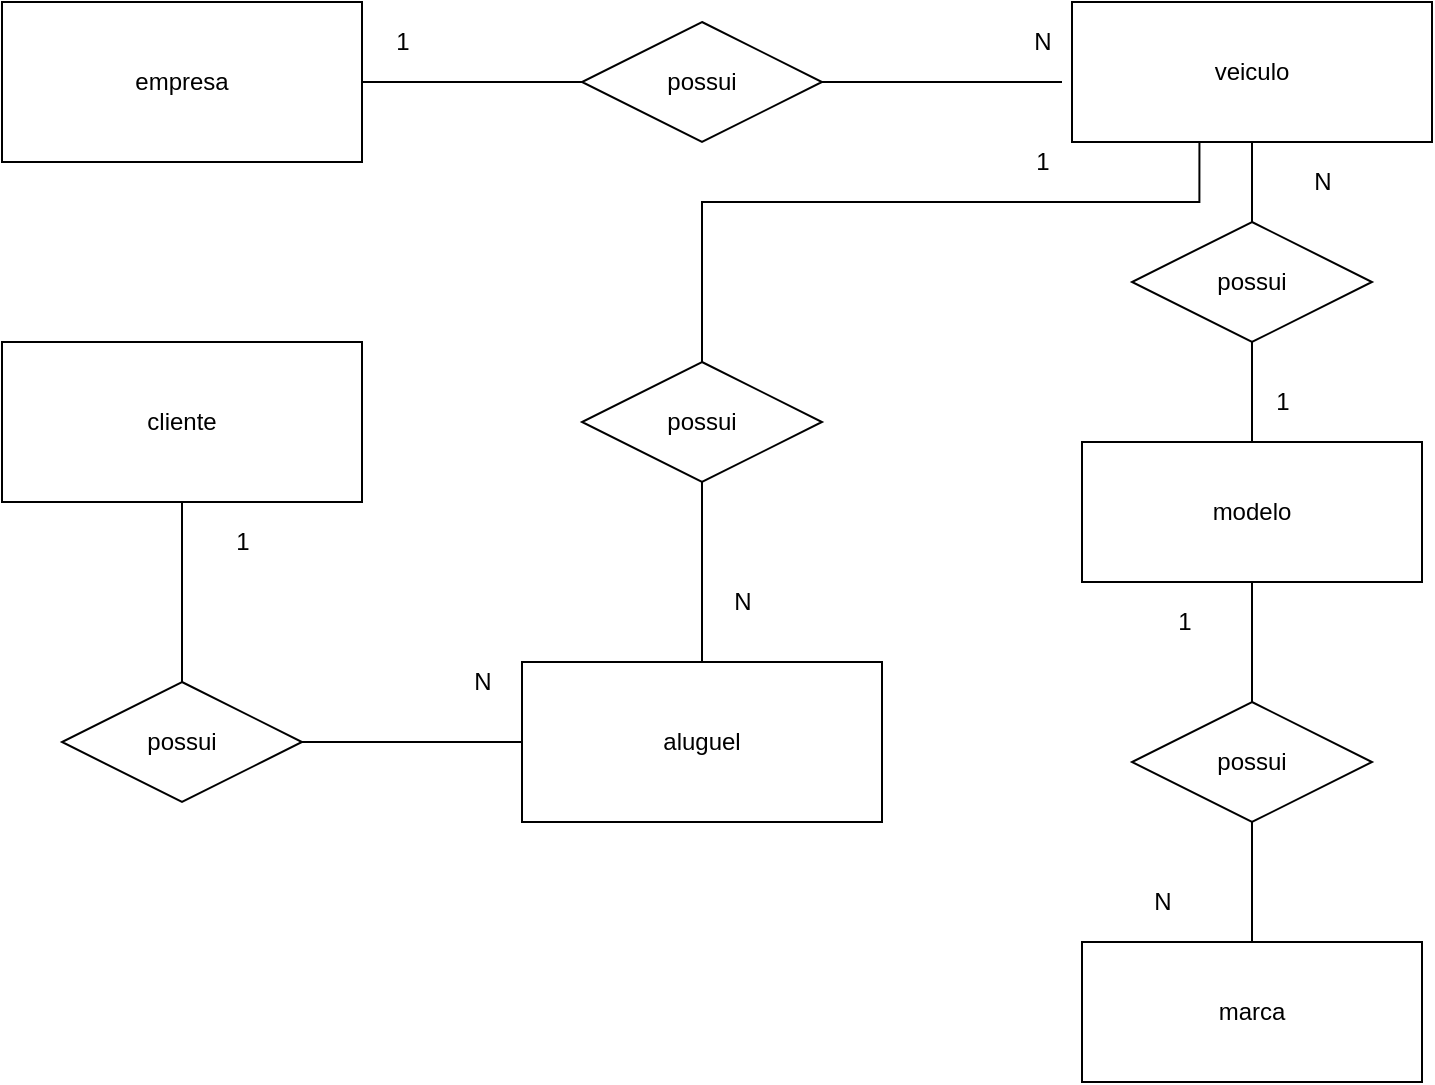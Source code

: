 <mxfile version="14.9.3" type="device"><diagram id="dUVgFxQOb8cx8CBQ4GKx" name="Page-1"><mxGraphModel dx="1038" dy="521" grid="1" gridSize="10" guides="1" tooltips="1" connect="1" arrows="1" fold="1" page="1" pageScale="1" pageWidth="827" pageHeight="1169" math="0" shadow="0"><root><mxCell id="0"/><mxCell id="1" parent="0"/><mxCell id="s07Z6YklODUg1EMQvKSh-10" value="" style="edgeStyle=orthogonalEdgeStyle;rounded=0;orthogonalLoop=1;jettySize=auto;html=1;endArrow=none;endFill=0;" edge="1" parent="1" source="s07Z6YklODUg1EMQvKSh-1" target="s07Z6YklODUg1EMQvKSh-3"><mxGeometry relative="1" as="geometry"/></mxCell><mxCell id="s07Z6YklODUg1EMQvKSh-1" value="empresa" style="whiteSpace=wrap;html=1;align=center;" vertex="1" parent="1"><mxGeometry x="40" y="80" width="180" height="80" as="geometry"/></mxCell><mxCell id="s07Z6YklODUg1EMQvKSh-26" value="" style="edgeStyle=orthogonalEdgeStyle;rounded=0;orthogonalLoop=1;jettySize=auto;html=1;endArrow=none;endFill=0;" edge="1" parent="1" source="s07Z6YklODUg1EMQvKSh-2" target="s07Z6YklODUg1EMQvKSh-20"><mxGeometry relative="1" as="geometry"/></mxCell><mxCell id="s07Z6YklODUg1EMQvKSh-2" value="modelo" style="whiteSpace=wrap;html=1;align=center;" vertex="1" parent="1"><mxGeometry x="580" y="300" width="170" height="70" as="geometry"/></mxCell><mxCell id="s07Z6YklODUg1EMQvKSh-12" value="" style="edgeStyle=orthogonalEdgeStyle;rounded=0;orthogonalLoop=1;jettySize=auto;html=1;endArrow=none;endFill=0;" edge="1" parent="1" source="s07Z6YklODUg1EMQvKSh-3"><mxGeometry relative="1" as="geometry"><mxPoint x="570" y="120" as="targetPoint"/></mxGeometry></mxCell><mxCell id="s07Z6YklODUg1EMQvKSh-3" value="possui" style="shape=rhombus;perimeter=rhombusPerimeter;whiteSpace=wrap;html=1;align=center;" vertex="1" parent="1"><mxGeometry x="330" y="90" width="120" height="60" as="geometry"/></mxCell><mxCell id="s07Z6YklODUg1EMQvKSh-46" value="" style="edgeStyle=orthogonalEdgeStyle;rounded=0;orthogonalLoop=1;jettySize=auto;html=1;endArrow=none;endFill=0;" edge="1" parent="1" source="s07Z6YklODUg1EMQvKSh-4" target="s07Z6YklODUg1EMQvKSh-44"><mxGeometry relative="1" as="geometry"/></mxCell><mxCell id="s07Z6YklODUg1EMQvKSh-4" value="veiculo" style="whiteSpace=wrap;html=1;align=center;" vertex="1" parent="1"><mxGeometry x="575" y="80" width="180" height="70" as="geometry"/></mxCell><mxCell id="s07Z6YklODUg1EMQvKSh-5" value="marca" style="whiteSpace=wrap;html=1;align=center;" vertex="1" parent="1"><mxGeometry x="580" y="550" width="170" height="70" as="geometry"/></mxCell><mxCell id="s07Z6YklODUg1EMQvKSh-28" value="" style="edgeStyle=orthogonalEdgeStyle;rounded=0;orthogonalLoop=1;jettySize=auto;html=1;endArrow=none;endFill=0;" edge="1" parent="1" source="s07Z6YklODUg1EMQvKSh-20" target="s07Z6YklODUg1EMQvKSh-5"><mxGeometry relative="1" as="geometry"/></mxCell><mxCell id="s07Z6YklODUg1EMQvKSh-20" value="possui" style="shape=rhombus;perimeter=rhombusPerimeter;whiteSpace=wrap;html=1;align=center;" vertex="1" parent="1"><mxGeometry x="605" y="430" width="120" height="60" as="geometry"/></mxCell><mxCell id="s07Z6YklODUg1EMQvKSh-34" value="" style="edgeStyle=orthogonalEdgeStyle;rounded=0;orthogonalLoop=1;jettySize=auto;html=1;endArrow=none;endFill=0;" edge="1" parent="1" source="s07Z6YklODUg1EMQvKSh-30" target="s07Z6YklODUg1EMQvKSh-31"><mxGeometry relative="1" as="geometry"/></mxCell><mxCell id="s07Z6YklODUg1EMQvKSh-30" value="cliente" style="whiteSpace=wrap;html=1;align=center;" vertex="1" parent="1"><mxGeometry x="40" y="250" width="180" height="80" as="geometry"/></mxCell><mxCell id="s07Z6YklODUg1EMQvKSh-35" value="" style="edgeStyle=orthogonalEdgeStyle;rounded=0;orthogonalLoop=1;jettySize=auto;html=1;endArrow=none;endFill=0;" edge="1" parent="1" source="s07Z6YklODUg1EMQvKSh-31" target="s07Z6YklODUg1EMQvKSh-32"><mxGeometry relative="1" as="geometry"/></mxCell><mxCell id="s07Z6YklODUg1EMQvKSh-31" value="possui" style="shape=rhombus;perimeter=rhombusPerimeter;whiteSpace=wrap;html=1;align=center;" vertex="1" parent="1"><mxGeometry x="70" y="420" width="120" height="60" as="geometry"/></mxCell><mxCell id="s07Z6YklODUg1EMQvKSh-36" value="" style="edgeStyle=orthogonalEdgeStyle;rounded=0;orthogonalLoop=1;jettySize=auto;html=1;endArrow=none;endFill=0;" edge="1" parent="1" source="s07Z6YklODUg1EMQvKSh-32" target="s07Z6YklODUg1EMQvKSh-33"><mxGeometry relative="1" as="geometry"/></mxCell><mxCell id="s07Z6YklODUg1EMQvKSh-32" value="aluguel" style="whiteSpace=wrap;html=1;align=center;" vertex="1" parent="1"><mxGeometry x="300" y="410" width="180" height="80" as="geometry"/></mxCell><mxCell id="s07Z6YklODUg1EMQvKSh-37" style="edgeStyle=orthogonalEdgeStyle;rounded=0;orthogonalLoop=1;jettySize=auto;html=1;endArrow=none;endFill=0;entryX=0.354;entryY=1.008;entryDx=0;entryDy=0;entryPerimeter=0;" edge="1" parent="1" source="s07Z6YklODUg1EMQvKSh-33" target="s07Z6YklODUg1EMQvKSh-4"><mxGeometry relative="1" as="geometry"><mxPoint x="620" y="160" as="targetPoint"/><Array as="points"><mxPoint x="390" y="180"/><mxPoint x="639" y="180"/></Array></mxGeometry></mxCell><mxCell id="s07Z6YklODUg1EMQvKSh-33" value="possui" style="shape=rhombus;perimeter=rhombusPerimeter;whiteSpace=wrap;html=1;align=center;" vertex="1" parent="1"><mxGeometry x="330" y="260" width="120" height="60" as="geometry"/></mxCell><mxCell id="s07Z6YklODUg1EMQvKSh-39" value="N" style="text;html=1;align=center;verticalAlign=middle;resizable=0;points=[];autosize=1;strokeColor=none;" vertex="1" parent="1"><mxGeometry x="550" y="90" width="20" height="20" as="geometry"/></mxCell><mxCell id="s07Z6YklODUg1EMQvKSh-40" value="N" style="text;html=1;align=center;verticalAlign=middle;resizable=0;points=[];autosize=1;strokeColor=none;" vertex="1" parent="1"><mxGeometry x="270" y="410" width="20" height="20" as="geometry"/></mxCell><mxCell id="s07Z6YklODUg1EMQvKSh-42" value="1" style="text;html=1;align=center;verticalAlign=middle;resizable=0;points=[];autosize=1;strokeColor=none;" vertex="1" parent="1"><mxGeometry x="621" y="380" width="20" height="20" as="geometry"/></mxCell><mxCell id="s07Z6YklODUg1EMQvKSh-43" value="1" style="text;html=1;align=center;verticalAlign=middle;resizable=0;points=[];autosize=1;strokeColor=none;" vertex="1" parent="1"><mxGeometry x="150" y="340" width="20" height="20" as="geometry"/></mxCell><mxCell id="s07Z6YklODUg1EMQvKSh-45" value="" style="edgeStyle=orthogonalEdgeStyle;rounded=0;orthogonalLoop=1;jettySize=auto;html=1;endArrow=none;endFill=0;" edge="1" parent="1" source="s07Z6YklODUg1EMQvKSh-44" target="s07Z6YklODUg1EMQvKSh-2"><mxGeometry relative="1" as="geometry"/></mxCell><mxCell id="s07Z6YklODUg1EMQvKSh-44" value="possui" style="shape=rhombus;perimeter=rhombusPerimeter;whiteSpace=wrap;html=1;align=center;" vertex="1" parent="1"><mxGeometry x="605" y="190" width="120" height="60" as="geometry"/></mxCell><mxCell id="s07Z6YklODUg1EMQvKSh-49" value="1" style="text;html=1;align=center;verticalAlign=middle;resizable=0;points=[];autosize=1;strokeColor=none;" vertex="1" parent="1"><mxGeometry x="230" y="90" width="20" height="20" as="geometry"/></mxCell><mxCell id="s07Z6YklODUg1EMQvKSh-51" value="N" style="text;html=1;align=center;verticalAlign=middle;resizable=0;points=[];autosize=1;strokeColor=none;" vertex="1" parent="1"><mxGeometry x="610" y="520" width="20" height="20" as="geometry"/></mxCell><mxCell id="s07Z6YklODUg1EMQvKSh-53" value="N" style="text;html=1;align=center;verticalAlign=middle;resizable=0;points=[];autosize=1;strokeColor=none;" vertex="1" parent="1"><mxGeometry x="690" y="160" width="20" height="20" as="geometry"/></mxCell><mxCell id="s07Z6YklODUg1EMQvKSh-54" value="1" style="text;html=1;align=center;verticalAlign=middle;resizable=0;points=[];autosize=1;strokeColor=none;" vertex="1" parent="1"><mxGeometry x="670" y="270" width="20" height="20" as="geometry"/></mxCell><mxCell id="s07Z6YklODUg1EMQvKSh-55" value="1" style="text;html=1;align=center;verticalAlign=middle;resizable=0;points=[];autosize=1;strokeColor=none;" vertex="1" parent="1"><mxGeometry x="550" y="150" width="20" height="20" as="geometry"/></mxCell><mxCell id="s07Z6YklODUg1EMQvKSh-56" value="N" style="text;html=1;align=center;verticalAlign=middle;resizable=0;points=[];autosize=1;strokeColor=none;" vertex="1" parent="1"><mxGeometry x="400" y="370" width="20" height="20" as="geometry"/></mxCell></root></mxGraphModel></diagram></mxfile>